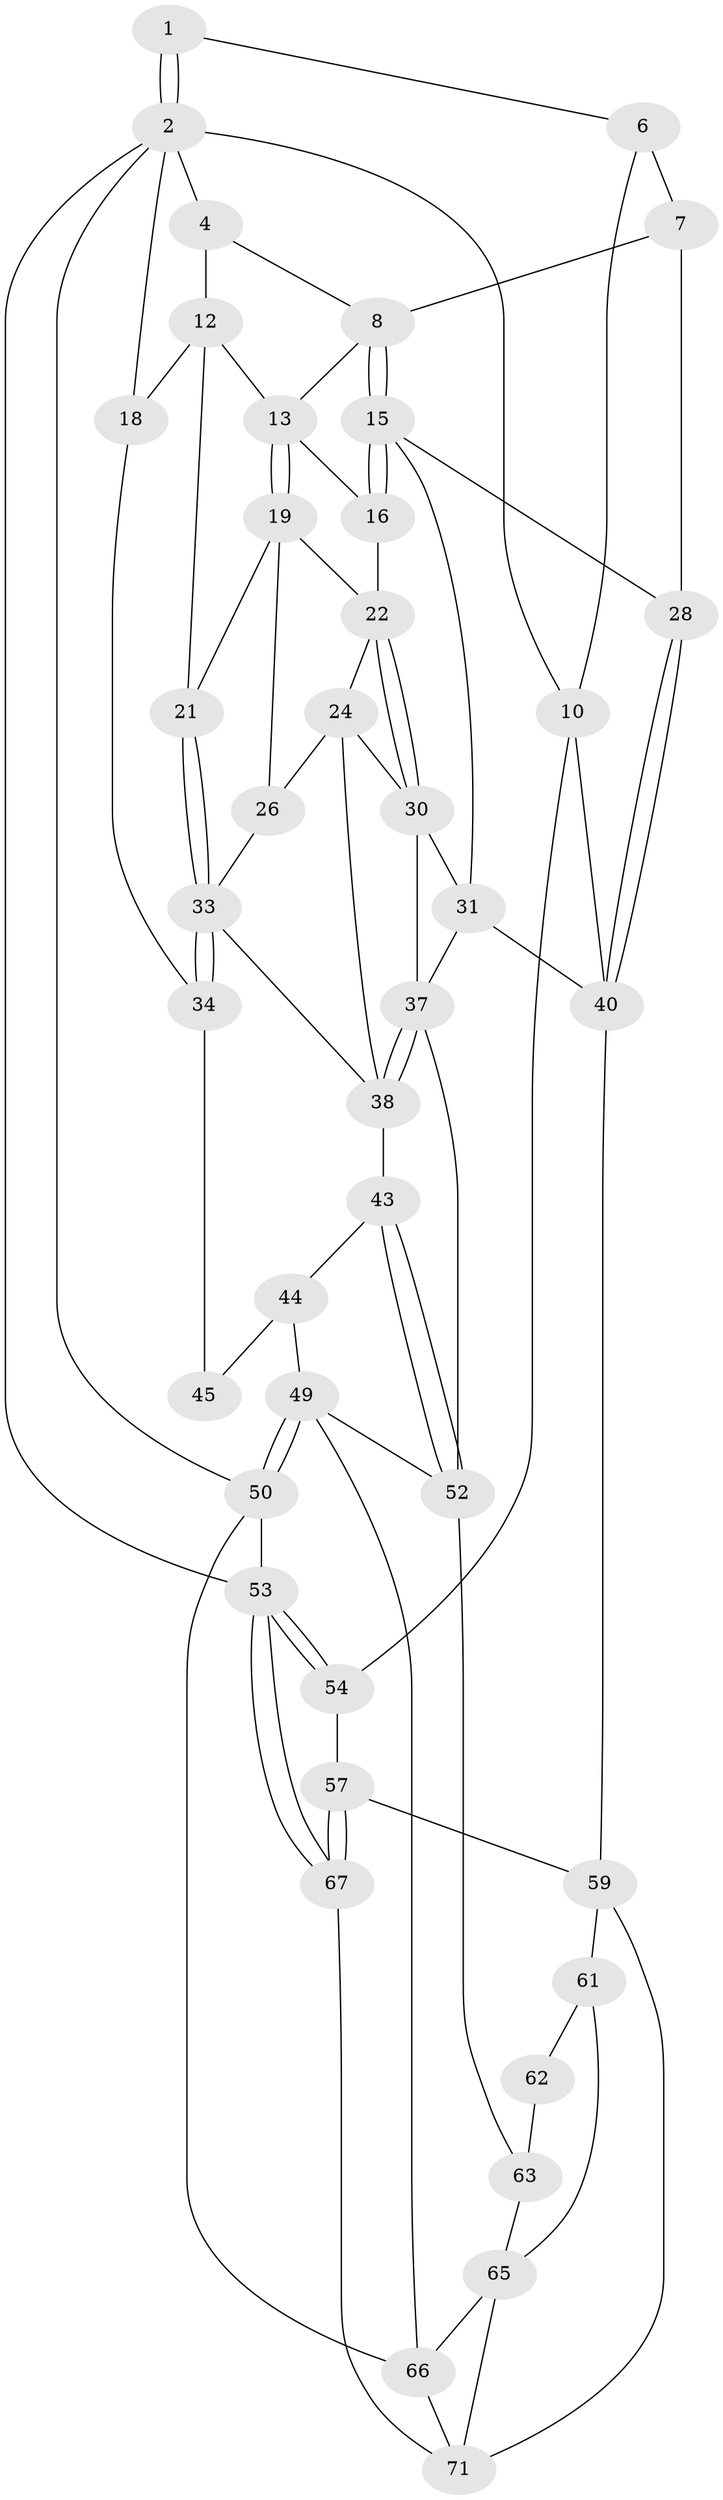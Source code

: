 // Generated by graph-tools (version 1.1) at 2025/52/02/27/25 19:52:42]
// undirected, 42 vertices, 88 edges
graph export_dot {
graph [start="1"]
  node [color=gray90,style=filled];
  1 [pos="+0.8570321543463107+0"];
  2 [pos="+1+0",super="+3"];
  4 [pos="+0.13228709070240757+0",super="+5"];
  6 [pos="+0.8031098989991029+0",super="+11"];
  7 [pos="+0.7423653085719019+0.1561378527754739",super="+27"];
  8 [pos="+0.6523559683449992+0.18455140242845144",super="+9"];
  10 [pos="+1+0.36545083336537354",super="+51"];
  12 [pos="+0.20062439228546994+0",super="+17"];
  13 [pos="+0.3378825571696215+0.12484793329528737",super="+14"];
  15 [pos="+0.6118909151483348+0.22974353884528187",super="+29"];
  16 [pos="+0.5655285529715574+0.22784686902479034"];
  18 [pos="+0+0"];
  19 [pos="+0.33806062113956725+0.1261597276029015",super="+20"];
  21 [pos="+0.1456022926983137+0.2884993023783562"];
  22 [pos="+0.5513936183849381+0.2315249032883251",super="+23"];
  24 [pos="+0.45969259360755643+0.32269149952555753",super="+25"];
  26 [pos="+0.31763868263561834+0.31640534250828845"];
  28 [pos="+0.7645045238953777+0.39966858855289805"];
  30 [pos="+0.4654953130002624+0.32723873120850816",super="+32"];
  31 [pos="+0.614711491100962+0.35877314432546015",super="+42"];
  33 [pos="+0.13629928635788893+0.3636559761547785",super="+36"];
  34 [pos="+0.12929084068420785+0.36894563062388",super="+35"];
  37 [pos="+0.41455700505069804+0.5333258958820797",super="+46"];
  38 [pos="+0.3578110917784768+0.46059724971637533",super="+39"];
  40 [pos="+0.6901468035884971+0.6258896443533942",super="+41"];
  43 [pos="+0.17403908917984293+0.5949166679430911"];
  44 [pos="+0.12317109780199158+0.5686678730725573",super="+48"];
  45 [pos="+0.12461772161110507+0.37824942318865823",super="+47"];
  49 [pos="+0+0.7013549895341608",super="+56"];
  50 [pos="+0+1"];
  52 [pos="+0.24277272354689675+0.6514110098063414",super="+55"];
  53 [pos="+1+1"];
  54 [pos="+1+0.6330019639148888"];
  57 [pos="+1+0.6781676846622476",super="+58"];
  59 [pos="+0.6383057145718202+0.7667642011580841",super="+60"];
  61 [pos="+0.40751032897541023+0.8532723657098992"];
  62 [pos="+0.39427398366894423+0.8522628570460098"];
  63 [pos="+0.30551964416659344+0.8100076164975191",super="+64"];
  65 [pos="+0.270976306336235+0.8962743451228808",super="+69"];
  66 [pos="+0.161936656301241+0.8467709089185018",super="+70"];
  67 [pos="+0.7878491212045754+1",super="+68"];
  71 [pos="+0.32843811143774604+1",super="+72"];
  1 -- 2;
  1 -- 2;
  1 -- 6;
  2 -- 10;
  2 -- 53;
  2 -- 18;
  2 -- 4;
  2 -- 50;
  4 -- 12;
  4 -- 8;
  6 -- 7 [weight=2];
  6 -- 10;
  7 -- 8;
  7 -- 28;
  8 -- 15;
  8 -- 15;
  8 -- 13;
  10 -- 40;
  10 -- 54;
  12 -- 13;
  12 -- 18;
  12 -- 21;
  13 -- 19;
  13 -- 19;
  13 -- 16;
  15 -- 16;
  15 -- 16;
  15 -- 28;
  15 -- 31;
  16 -- 22;
  18 -- 34;
  19 -- 26;
  19 -- 21;
  19 -- 22;
  21 -- 33;
  21 -- 33;
  22 -- 30;
  22 -- 30;
  22 -- 24;
  24 -- 30;
  24 -- 26;
  24 -- 38;
  26 -- 33;
  28 -- 40;
  28 -- 40;
  30 -- 37;
  30 -- 31;
  31 -- 40;
  31 -- 37;
  33 -- 34;
  33 -- 34;
  33 -- 38;
  34 -- 45 [weight=2];
  37 -- 38;
  37 -- 38;
  37 -- 52;
  38 -- 43;
  40 -- 59;
  43 -- 44;
  43 -- 52;
  43 -- 52;
  44 -- 45 [weight=2];
  44 -- 49;
  49 -- 50;
  49 -- 50;
  49 -- 66;
  49 -- 52;
  50 -- 53;
  50 -- 66;
  52 -- 63;
  53 -- 54;
  53 -- 54;
  53 -- 67;
  53 -- 67;
  54 -- 57;
  57 -- 67 [weight=2];
  57 -- 67;
  57 -- 59;
  59 -- 61;
  59 -- 71;
  61 -- 62;
  61 -- 65;
  62 -- 63 [weight=2];
  63 -- 65;
  65 -- 66;
  65 -- 71;
  66 -- 71;
  67 -- 71;
}
